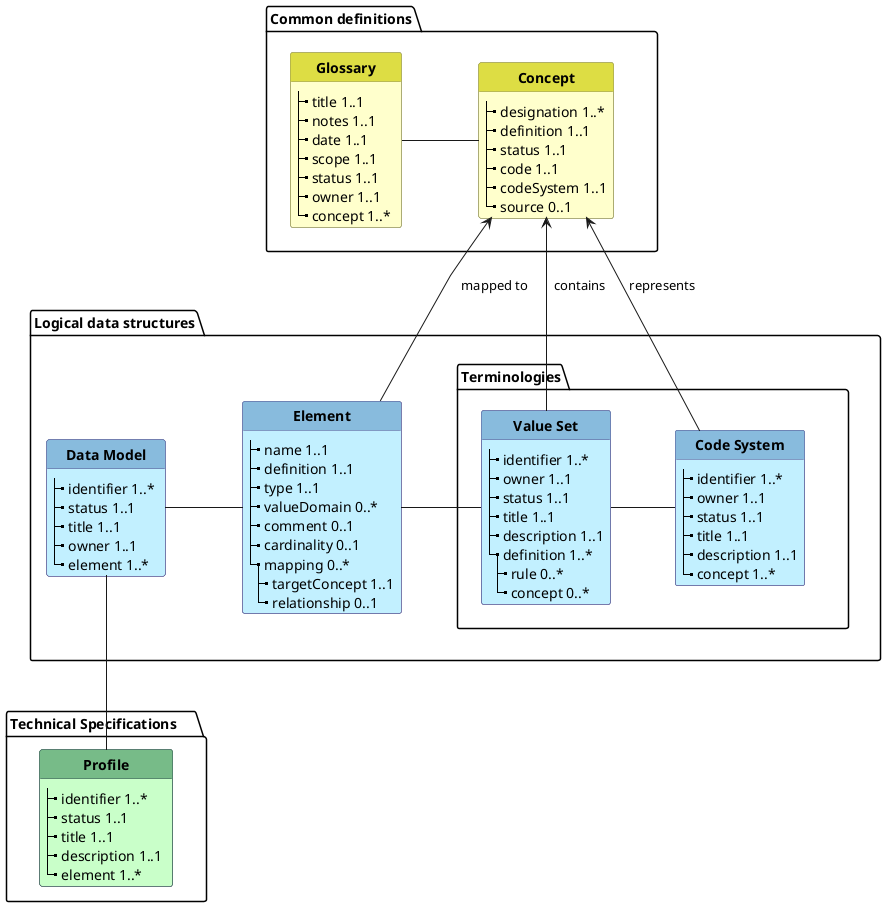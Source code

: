 @startuml

'skinparam linetype ortho
skinparam linetype polyline
hide circle
hide stereotype
hide methods

'!pragma layout smetana

skinparam class<<MD>> {
 BorderColor DarkSlateGray
 BackgroundColor TECHNOLOGY
 HeaderBackgroundColor #7b8
}

skinparam class<<BU>> {
 BorderColor #909050
 BackgroundColor BUSINESS
 HeaderBackgroundColor #dd4
}

skinparam class<<TM>> {
 BorderColor #505090
 BackgroundColor APPLICATION
 HeaderBackgroundColor #8bd
}


Package "Common definitions" as glossary {

class "**Glossary**" as G<<BU>> {
  |_ title 1..1
  |_ notes 1..1   
  |_ date 1..1
  |_ scope 1..1
  |_ status 1..1
  |_ owner 1..1
  |_ concept 1..*   
}


class "**Concept**" as C<<BU>> {
  |_ designation 1..*
  |_ definition 1..1
  |_ status 1..1
  |_ code 1..1 
  |_ codeSystem 1..1  
  |_ source 0..1    
}

}

Package "Logical data structures" as logical {
class "**Data Model**" as LM<<TM>> {
  |_ identifier 1..*   
  |_ status 1..1
  |_ title 1..1
  |_ owner 1..1
  |_ element 1..*
}


class "**Element**" as EL<<TM>> {
  |_ name 1..1
  |_ definition 1..1
  |_ type 1..1
  |_ valueDomain 0..*
  |_ comment 0..1
  |_ cardinality 0..1
  |_ mapping 0..*
    |_ targetConcept 1..1  
    |_ relationship 0..1    
}

Package "Terminologies" as term {
class "**Value Set**" as VS<<TM>> {
  |_ identifier 1..*   
  |_ owner 1..1   
  |_ status 1..1
  |_ title 1..1
  |_ description 1..1  
  |_ definition 1..*
    |_ rule 0..*
    |_ concept 0..*
}

class "**Code System**" as CS<<TM>> {
  |_ identifier 1..*   
  |_ owner 1..1   
  |_ status 1..1
  |_ title 1..1
  |_ description 1..1  
  |_ concept 1..*
}
}
}

Package "Technical Specifications     " as Profiles {
class "**Profile**" as PR<<MD>> {
  |_ identifier 1..*   
  |_ status 1..1
  |_ title 1..1
  |_ description 1..1   
  |_ element 1..*
}

}



G -r- C:  "            "  
C <-r- CS: " represents " 
C <-d- VS: "  contains "  
C <-d- EL:  "   mapped to   "  

LM -r- EL:  "            "  
EL-r- VS: "             "
VS -r- CS: "        "
LM-d- PR: "      "

LM -u[hidden]- G: "      "


glossary -d[hidden]- term

@enduml
